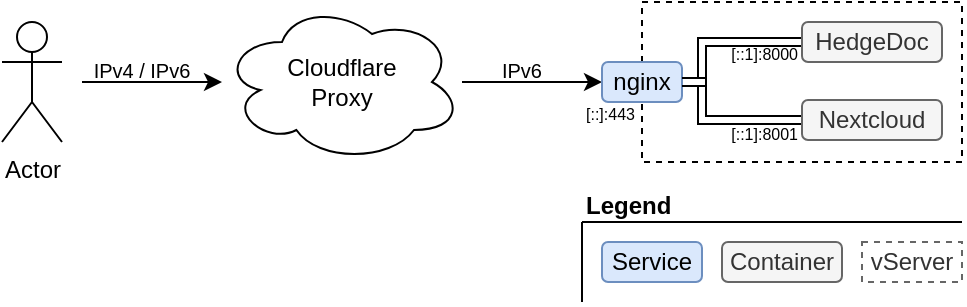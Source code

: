 <mxfile version="17.2.4" type="device"><diagram id="eUxB8EkCr8-bxUSQbfwR" name="Page-1"><mxGraphModel dx="1102" dy="905" grid="1" gridSize="10" guides="1" tooltips="1" connect="1" arrows="1" fold="1" page="1" pageScale="1" pageWidth="850" pageHeight="1100" math="0" shadow="0"><root><mxCell id="0"/><mxCell id="1" parent="0"/><mxCell id="pgXN5eZQ3YwnjoXOQLbK-1" value="Cloudflare&lt;br&gt;Proxy" style="ellipse;shape=cloud;whiteSpace=wrap;html=1;" parent="1" vertex="1"><mxGeometry x="160" y="40" width="120" height="80" as="geometry"/></mxCell><mxCell id="pgXN5eZQ3YwnjoXOQLbK-3" value="Actor" style="shape=umlActor;verticalLabelPosition=bottom;verticalAlign=top;html=1;outlineConnect=0;" parent="1" vertex="1"><mxGeometry x="50" y="50" width="30" height="60" as="geometry"/></mxCell><mxCell id="pgXN5eZQ3YwnjoXOQLbK-4" value="" style="endArrow=classic;html=1;rounded=0;" parent="1" edge="1"><mxGeometry width="50" height="50" relative="1" as="geometry"><mxPoint x="90" y="80" as="sourcePoint"/><mxPoint x="160" y="80" as="targetPoint"/></mxGeometry></mxCell><mxCell id="pgXN5eZQ3YwnjoXOQLbK-6" value="" style="rounded=0;whiteSpace=wrap;html=1;fillColor=none;dashed=1;" parent="1" vertex="1"><mxGeometry x="370" y="40" width="160" height="80" as="geometry"/></mxCell><mxCell id="pgXN5eZQ3YwnjoXOQLbK-7" value="" style="endArrow=classic;html=1;rounded=0;" parent="1" edge="1"><mxGeometry x="-0.143" y="10" width="50" height="50" relative="1" as="geometry"><mxPoint x="280" y="80" as="sourcePoint"/><mxPoint x="350" y="80" as="targetPoint"/><mxPoint as="offset"/></mxGeometry></mxCell><mxCell id="pgXN5eZQ3YwnjoXOQLbK-8" value="&lt;font style=&quot;font-size: 10px&quot;&gt;IPv6&lt;/font&gt;" style="text;html=1;strokeColor=none;fillColor=none;align=center;verticalAlign=middle;whiteSpace=wrap;rounded=0;dashed=1;" parent="1" vertex="1"><mxGeometry x="280" y="69" width="60" height="10" as="geometry"/></mxCell><mxCell id="pgXN5eZQ3YwnjoXOQLbK-9" value="&lt;font style=&quot;font-size: 10px&quot;&gt;IPv4 / IPv6&lt;/font&gt;" style="text;html=1;strokeColor=none;fillColor=none;align=center;verticalAlign=middle;whiteSpace=wrap;rounded=0;dashed=1;" parent="1" vertex="1"><mxGeometry x="90" y="69" width="60" height="10" as="geometry"/></mxCell><mxCell id="pgXN5eZQ3YwnjoXOQLbK-25" style="edgeStyle=orthogonalEdgeStyle;rounded=0;orthogonalLoop=1;jettySize=auto;html=1;exitX=1;exitY=0.5;exitDx=0;exitDy=0;entryX=0;entryY=0.5;entryDx=0;entryDy=0;fontSize=12;shape=link;" parent="1" source="pgXN5eZQ3YwnjoXOQLbK-12" target="pgXN5eZQ3YwnjoXOQLbK-13" edge="1"><mxGeometry relative="1" as="geometry"><Array as="points"><mxPoint x="400" y="80"/><mxPoint x="400" y="60"/></Array></mxGeometry></mxCell><mxCell id="pgXN5eZQ3YwnjoXOQLbK-12" value="&lt;font style=&quot;font-size: 12px&quot;&gt;nginx&lt;/font&gt;" style="rounded=1;whiteSpace=wrap;html=1;fontSize=10;fillColor=#dae8fc;strokeColor=#6c8ebf;" parent="1" vertex="1"><mxGeometry x="350" y="70" width="40" height="20" as="geometry"/></mxCell><mxCell id="pgXN5eZQ3YwnjoXOQLbK-13" value="&lt;font style=&quot;font-size: 12px&quot;&gt;HedgeDoc&lt;/font&gt;" style="rounded=1;whiteSpace=wrap;html=1;fontSize=10;fillColor=#f5f5f5;strokeColor=#666666;fontColor=#333333;" parent="1" vertex="1"><mxGeometry x="450" y="50" width="70" height="20" as="geometry"/></mxCell><mxCell id="pgXN5eZQ3YwnjoXOQLbK-14" value="&lt;font style=&quot;font-size: 8px&quot;&gt;[::]:443&lt;/font&gt;" style="text;html=1;strokeColor=none;fillColor=none;align=left;verticalAlign=middle;whiteSpace=wrap;rounded=0;dashed=1;" parent="1" vertex="1"><mxGeometry x="340" y="90" width="30" height="10" as="geometry"/></mxCell><mxCell id="pgXN5eZQ3YwnjoXOQLbK-16" value="&lt;font style=&quot;font-size: 12px&quot;&gt;Service&lt;/font&gt;" style="rounded=1;whiteSpace=wrap;html=1;fontSize=10;fillColor=#dae8fc;strokeColor=#6c8ebf;" parent="1" vertex="1"><mxGeometry x="350" y="160" width="50" height="20" as="geometry"/></mxCell><mxCell id="pgXN5eZQ3YwnjoXOQLbK-17" value="&lt;font style=&quot;font-size: 12px&quot;&gt;Container&lt;/font&gt;" style="rounded=1;whiteSpace=wrap;html=1;fontSize=10;fillColor=#f5f5f5;strokeColor=#666666;fontColor=#333333;" parent="1" vertex="1"><mxGeometry x="410" y="160" width="60" height="20" as="geometry"/></mxCell><mxCell id="pgXN5eZQ3YwnjoXOQLbK-19" value="&lt;b&gt;&lt;font style=&quot;font-size: 12px&quot;&gt;Legend&lt;/font&gt;&lt;/b&gt;" style="text;html=1;strokeColor=none;fillColor=none;align=left;verticalAlign=middle;whiteSpace=wrap;rounded=0;fontSize=8;" parent="1" vertex="1"><mxGeometry x="340" y="134" width="80" height="15" as="geometry"/></mxCell><mxCell id="pgXN5eZQ3YwnjoXOQLbK-22" value="&lt;font style=&quot;font-size: 8px&quot;&gt;[::1]:8000&lt;/font&gt;" style="text;html=1;strokeColor=none;fillColor=none;align=right;verticalAlign=middle;whiteSpace=wrap;rounded=0;dashed=1;" parent="1" vertex="1"><mxGeometry x="420" y="60" width="30" height="10" as="geometry"/></mxCell><mxCell id="pgXN5eZQ3YwnjoXOQLbK-23" value="&lt;font style=&quot;font-size: 8px&quot;&gt;[::1]:8001&lt;/font&gt;" style="text;html=1;strokeColor=none;fillColor=none;align=right;verticalAlign=middle;whiteSpace=wrap;rounded=0;dashed=1;" parent="1" vertex="1"><mxGeometry x="420" y="100" width="30" height="10" as="geometry"/></mxCell><mxCell id="pgXN5eZQ3YwnjoXOQLbK-26" style="edgeStyle=orthogonalEdgeStyle;rounded=0;orthogonalLoop=1;jettySize=auto;html=1;exitX=0;exitY=0.5;exitDx=0;exitDy=0;entryX=1;entryY=0.5;entryDx=0;entryDy=0;fontSize=12;shape=link;" parent="1" source="pgXN5eZQ3YwnjoXOQLbK-24" target="pgXN5eZQ3YwnjoXOQLbK-12" edge="1"><mxGeometry relative="1" as="geometry"><Array as="points"><mxPoint x="400" y="99"/><mxPoint x="400" y="80"/></Array></mxGeometry></mxCell><mxCell id="pgXN5eZQ3YwnjoXOQLbK-24" value="&lt;font style=&quot;font-size: 12px&quot;&gt;Nextcloud&lt;/font&gt;" style="rounded=1;whiteSpace=wrap;html=1;fontSize=10;fillColor=#f5f5f5;strokeColor=#666666;fontColor=#333333;" parent="1" vertex="1"><mxGeometry x="450" y="89" width="70" height="20" as="geometry"/></mxCell><mxCell id="pgXN5eZQ3YwnjoXOQLbK-27" value="&lt;font style=&quot;font-size: 12px&quot;&gt;vServer&lt;/font&gt;" style="rounded=0;whiteSpace=wrap;html=1;fontSize=10;fillColor=none;strokeColor=#666666;fontColor=#333333;dashed=1;" parent="1" vertex="1"><mxGeometry x="480" y="160" width="50" height="20" as="geometry"/></mxCell><mxCell id="pgXN5eZQ3YwnjoXOQLbK-28" value="" style="endArrow=none;html=1;rounded=0;fontSize=12;" parent="1" edge="1"><mxGeometry width="50" height="50" relative="1" as="geometry"><mxPoint x="340" y="150" as="sourcePoint"/><mxPoint x="530" y="150" as="targetPoint"/></mxGeometry></mxCell><mxCell id="pgXN5eZQ3YwnjoXOQLbK-29" value="" style="endArrow=none;html=1;rounded=0;fontSize=12;" parent="1" edge="1"><mxGeometry width="50" height="50" relative="1" as="geometry"><mxPoint x="340" y="150" as="sourcePoint"/><mxPoint x="340" y="190" as="targetPoint"/></mxGeometry></mxCell></root></mxGraphModel></diagram></mxfile>